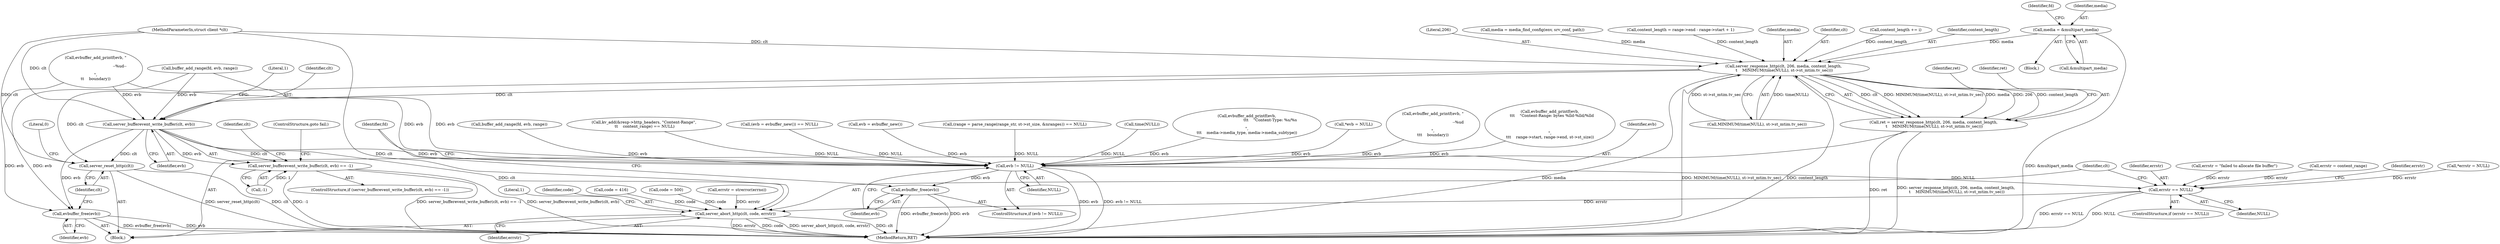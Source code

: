 digraph "0_src_142cfc82b932bc211218fbd7bdda8c7ce83f19df_1@pointer" {
"1000401" [label="(Call,media = &multipart_media)"];
"1000413" [label="(Call,server_response_http(clt, 206, media, content_length,\n \t    MINIMUM(time(NULL), st->st_mtim.tv_sec)))"];
"1000411" [label="(Call,ret = server_response_http(clt, 206, media, content_length,\n \t    MINIMUM(time(NULL), st->st_mtim.tv_sec)))"];
"1000437" [label="(Call,server_bufferevent_write_buffer(clt, evb))"];
"1000436" [label="(Call,server_bufferevent_write_buffer(clt, evb) == -1)"];
"1000471" [label="(Call,evbuffer_free(evb))"];
"1000473" [label="(Call,server_reset_http(clt))"];
"1000496" [label="(Call,evb != NULL)"];
"1000499" [label="(Call,evbuffer_free(evb))"];
"1000509" [label="(Call,errstr == NULL)"];
"1000516" [label="(Call,server_abort_http(clt, code, errstr))"];
"1000439" [label="(Identifier,evb)"];
"1000436" [label="(Call,server_bufferevent_write_buffer(clt, evb) == -1)"];
"1000292" [label="(Call,evbuffer_add_printf(evb, \"\r\n--%ud\r\n\",\n\t\t\t    boundary))"];
"1000325" [label="(Call,evbuffer_add_printf(evb,\n \t\t\t    \"Content-Range: bytes %lld-%lld/%lld\r\n\r\n\",\n\t\t\t    range->start, range->end, st->st_size))"];
"1000509" [label="(Call,errstr == NULL)"];
"1000497" [label="(Identifier,evb)"];
"1000139" [label="(Call,code = 500)"];
"1000512" [label="(Call,errstr = strerror(errno))"];
"1000503" [label="(Identifier,fd)"];
"1000413" [label="(Call,server_response_http(clt, 206, media, content_length,\n \t    MINIMUM(time(NULL), st->st_mtim.tv_sec)))"];
"1000437" [label="(Call,server_bufferevent_write_buffer(clt, evb))"];
"1000445" [label="(Identifier,clt)"];
"1000427" [label="(Identifier,ret)"];
"1000500" [label="(Identifier,evb)"];
"1000345" [label="(Call,buffer_add_range(fd, evb, range))"];
"1000495" [label="(ControlStructure,if (evb != NULL))"];
"1000247" [label="(Call,kv_add(&resp->http_headers, \"Content-Range\",\n \t\t    content_range) == NULL)"];
"1000221" [label="(Call,errstr = \"failed to allocate file buffer\")"];
"1000401" [label="(Call,media = &multipart_media)"];
"1000473" [label="(Call,server_reset_http(clt))"];
"1000411" [label="(Call,ret = server_response_http(clt, 206, media, content_length,\n \t    MINIMUM(time(NULL), st->st_mtim.tv_sec)))"];
"1000257" [label="(Call,content_length = range->end - range->start + 1)"];
"1000522" [label="(Literal,1)"];
"1000194" [label="(Call,errstr = content_range)"];
"1000270" [label="(Call,buffer_add_range(fd, evb, range))"];
"1000513" [label="(Identifier,errstr)"];
"1000416" [label="(Identifier,media)"];
"1000496" [label="(Call,evb != NULL)"];
"1000215" [label="(Call,(evb = evbuffer_new()) == NULL)"];
"1000517" [label="(Identifier,clt)"];
"1000498" [label="(Identifier,NULL)"];
"1000277" [label="(Block,)"];
"1000111" [label="(Block,)"];
"1000499" [label="(Call,evbuffer_free(evb))"];
"1000414" [label="(Identifier,clt)"];
"1000518" [label="(Identifier,code)"];
"1000471" [label="(Call,evbuffer_free(evb))"];
"1000474" [label="(Identifier,clt)"];
"1000406" [label="(Identifier,fd)"];
"1000418" [label="(Call,MINIMUM(time(NULL), st->st_mtim.tv_sec))"];
"1000216" [label="(Call,evb = evbuffer_new())"];
"1000169" [label="(Call,(range = parse_range(range_str, st->st_size, &nranges)) == NULL)"];
"1000441" [label="(Literal,1)"];
"1000419" [label="(Call,time(NULL))"];
"1000375" [label="(Call,content_length += i)"];
"1000511" [label="(Identifier,NULL)"];
"1000402" [label="(Identifier,media)"];
"1000153" [label="(Call,*errstr = NULL)"];
"1000472" [label="(Identifier,evb)"];
"1000107" [label="(MethodParameterIn,struct client *clt)"];
"1000508" [label="(ControlStructure,if (errstr == NULL))"];
"1000476" [label="(Literal,0)"];
"1000306" [label="(Call,evbuffer_add_printf(evb,\n\t\t\t    \"Content-Type: %s/%s\r\n\",\n\t\t\t    media->media_type, media->media_subtype))"];
"1000438" [label="(Identifier,clt)"];
"1000368" [label="(Call,evbuffer_add_printf(evb, \"\r\n--%ud--\r\n\",\n\t\t    boundary))"];
"1000134" [label="(Call,*evb = NULL)"];
"1000516" [label="(Call,server_abort_http(clt, code, errstr))"];
"1000412" [label="(Identifier,ret)"];
"1000440" [label="(Call,-1)"];
"1000510" [label="(Identifier,errstr)"];
"1000417" [label="(Identifier,content_length)"];
"1000415" [label="(Literal,206)"];
"1000442" [label="(ControlStructure,goto fail;)"];
"1000208" [label="(Call,media = media_find_config(env, srv_conf, path))"];
"1000403" [label="(Call,&multipart_media)"];
"1000435" [label="(ControlStructure,if (server_bufferevent_write_buffer(clt, evb) == -1))"];
"1000523" [label="(MethodReturn,RET)"];
"1000519" [label="(Identifier,errstr)"];
"1000181" [label="(Call,code = 416)"];
"1000401" -> "1000277"  [label="AST: "];
"1000401" -> "1000403"  [label="CFG: "];
"1000402" -> "1000401"  [label="AST: "];
"1000403" -> "1000401"  [label="AST: "];
"1000406" -> "1000401"  [label="CFG: "];
"1000401" -> "1000523"  [label="DDG: &multipart_media"];
"1000401" -> "1000413"  [label="DDG: media"];
"1000413" -> "1000411"  [label="AST: "];
"1000413" -> "1000418"  [label="CFG: "];
"1000414" -> "1000413"  [label="AST: "];
"1000415" -> "1000413"  [label="AST: "];
"1000416" -> "1000413"  [label="AST: "];
"1000417" -> "1000413"  [label="AST: "];
"1000418" -> "1000413"  [label="AST: "];
"1000411" -> "1000413"  [label="CFG: "];
"1000413" -> "1000523"  [label="DDG: media"];
"1000413" -> "1000523"  [label="DDG: MINIMUM(time(NULL), st->st_mtim.tv_sec)"];
"1000413" -> "1000523"  [label="DDG: content_length"];
"1000413" -> "1000411"  [label="DDG: clt"];
"1000413" -> "1000411"  [label="DDG: MINIMUM(time(NULL), st->st_mtim.tv_sec)"];
"1000413" -> "1000411"  [label="DDG: media"];
"1000413" -> "1000411"  [label="DDG: 206"];
"1000413" -> "1000411"  [label="DDG: content_length"];
"1000107" -> "1000413"  [label="DDG: clt"];
"1000208" -> "1000413"  [label="DDG: media"];
"1000375" -> "1000413"  [label="DDG: content_length"];
"1000257" -> "1000413"  [label="DDG: content_length"];
"1000418" -> "1000413"  [label="DDG: time(NULL)"];
"1000418" -> "1000413"  [label="DDG: st->st_mtim.tv_sec"];
"1000413" -> "1000437"  [label="DDG: clt"];
"1000413" -> "1000473"  [label="DDG: clt"];
"1000411" -> "1000111"  [label="AST: "];
"1000412" -> "1000411"  [label="AST: "];
"1000427" -> "1000411"  [label="CFG: "];
"1000411" -> "1000523"  [label="DDG: ret"];
"1000411" -> "1000523"  [label="DDG: server_response_http(clt, 206, media, content_length,\n \t    MINIMUM(time(NULL), st->st_mtim.tv_sec))"];
"1000437" -> "1000436"  [label="AST: "];
"1000437" -> "1000439"  [label="CFG: "];
"1000438" -> "1000437"  [label="AST: "];
"1000439" -> "1000437"  [label="AST: "];
"1000441" -> "1000437"  [label="CFG: "];
"1000437" -> "1000436"  [label="DDG: clt"];
"1000437" -> "1000436"  [label="DDG: evb"];
"1000107" -> "1000437"  [label="DDG: clt"];
"1000368" -> "1000437"  [label="DDG: evb"];
"1000270" -> "1000437"  [label="DDG: evb"];
"1000437" -> "1000471"  [label="DDG: evb"];
"1000437" -> "1000473"  [label="DDG: clt"];
"1000437" -> "1000496"  [label="DDG: evb"];
"1000437" -> "1000516"  [label="DDG: clt"];
"1000436" -> "1000435"  [label="AST: "];
"1000436" -> "1000440"  [label="CFG: "];
"1000440" -> "1000436"  [label="AST: "];
"1000442" -> "1000436"  [label="CFG: "];
"1000445" -> "1000436"  [label="CFG: "];
"1000436" -> "1000523"  [label="DDG: server_bufferevent_write_buffer(clt, evb) == -1"];
"1000436" -> "1000523"  [label="DDG: server_bufferevent_write_buffer(clt, evb)"];
"1000436" -> "1000523"  [label="DDG: -1"];
"1000440" -> "1000436"  [label="DDG: 1"];
"1000471" -> "1000111"  [label="AST: "];
"1000471" -> "1000472"  [label="CFG: "];
"1000472" -> "1000471"  [label="AST: "];
"1000474" -> "1000471"  [label="CFG: "];
"1000471" -> "1000523"  [label="DDG: evb"];
"1000471" -> "1000523"  [label="DDG: evbuffer_free(evb)"];
"1000368" -> "1000471"  [label="DDG: evb"];
"1000270" -> "1000471"  [label="DDG: evb"];
"1000473" -> "1000111"  [label="AST: "];
"1000473" -> "1000474"  [label="CFG: "];
"1000474" -> "1000473"  [label="AST: "];
"1000476" -> "1000473"  [label="CFG: "];
"1000473" -> "1000523"  [label="DDG: clt"];
"1000473" -> "1000523"  [label="DDG: server_reset_http(clt)"];
"1000107" -> "1000473"  [label="DDG: clt"];
"1000496" -> "1000495"  [label="AST: "];
"1000496" -> "1000498"  [label="CFG: "];
"1000497" -> "1000496"  [label="AST: "];
"1000498" -> "1000496"  [label="AST: "];
"1000500" -> "1000496"  [label="CFG: "];
"1000503" -> "1000496"  [label="CFG: "];
"1000496" -> "1000523"  [label="DDG: evb != NULL"];
"1000496" -> "1000523"  [label="DDG: evb"];
"1000292" -> "1000496"  [label="DDG: evb"];
"1000216" -> "1000496"  [label="DDG: evb"];
"1000306" -> "1000496"  [label="DDG: evb"];
"1000345" -> "1000496"  [label="DDG: evb"];
"1000134" -> "1000496"  [label="DDG: evb"];
"1000270" -> "1000496"  [label="DDG: evb"];
"1000325" -> "1000496"  [label="DDG: evb"];
"1000368" -> "1000496"  [label="DDG: evb"];
"1000215" -> "1000496"  [label="DDG: NULL"];
"1000169" -> "1000496"  [label="DDG: NULL"];
"1000247" -> "1000496"  [label="DDG: NULL"];
"1000419" -> "1000496"  [label="DDG: NULL"];
"1000496" -> "1000499"  [label="DDG: evb"];
"1000496" -> "1000509"  [label="DDG: NULL"];
"1000499" -> "1000495"  [label="AST: "];
"1000499" -> "1000500"  [label="CFG: "];
"1000500" -> "1000499"  [label="AST: "];
"1000503" -> "1000499"  [label="CFG: "];
"1000499" -> "1000523"  [label="DDG: evbuffer_free(evb)"];
"1000499" -> "1000523"  [label="DDG: evb"];
"1000509" -> "1000508"  [label="AST: "];
"1000509" -> "1000511"  [label="CFG: "];
"1000510" -> "1000509"  [label="AST: "];
"1000511" -> "1000509"  [label="AST: "];
"1000513" -> "1000509"  [label="CFG: "];
"1000517" -> "1000509"  [label="CFG: "];
"1000509" -> "1000523"  [label="DDG: errstr == NULL"];
"1000509" -> "1000523"  [label="DDG: NULL"];
"1000194" -> "1000509"  [label="DDG: errstr"];
"1000221" -> "1000509"  [label="DDG: errstr"];
"1000153" -> "1000509"  [label="DDG: errstr"];
"1000509" -> "1000516"  [label="DDG: errstr"];
"1000516" -> "1000111"  [label="AST: "];
"1000516" -> "1000519"  [label="CFG: "];
"1000517" -> "1000516"  [label="AST: "];
"1000518" -> "1000516"  [label="AST: "];
"1000519" -> "1000516"  [label="AST: "];
"1000522" -> "1000516"  [label="CFG: "];
"1000516" -> "1000523"  [label="DDG: errstr"];
"1000516" -> "1000523"  [label="DDG: code"];
"1000516" -> "1000523"  [label="DDG: server_abort_http(clt, code, errstr)"];
"1000516" -> "1000523"  [label="DDG: clt"];
"1000107" -> "1000516"  [label="DDG: clt"];
"1000181" -> "1000516"  [label="DDG: code"];
"1000139" -> "1000516"  [label="DDG: code"];
"1000512" -> "1000516"  [label="DDG: errstr"];
}
